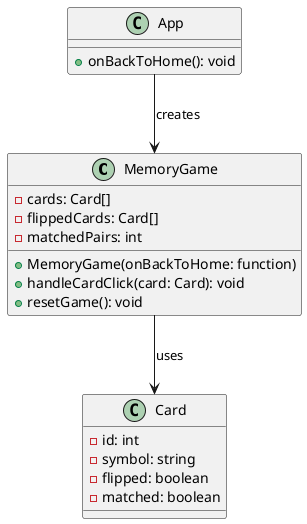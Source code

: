 
@startuml
class MemoryGame {
    - cards: Card[]
    - flippedCards: Card[]
    - matchedPairs: int
    + MemoryGame(onBackToHome: function)
    + handleCardClick(card: Card): void
    + resetGame(): void
}

class Card {
    - id: int
    - symbol: string
    - flipped: boolean
    - matched: boolean
}

class App {
    + onBackToHome(): void
}

MemoryGame --> Card : uses
App --> MemoryGame : creates
@enduml
